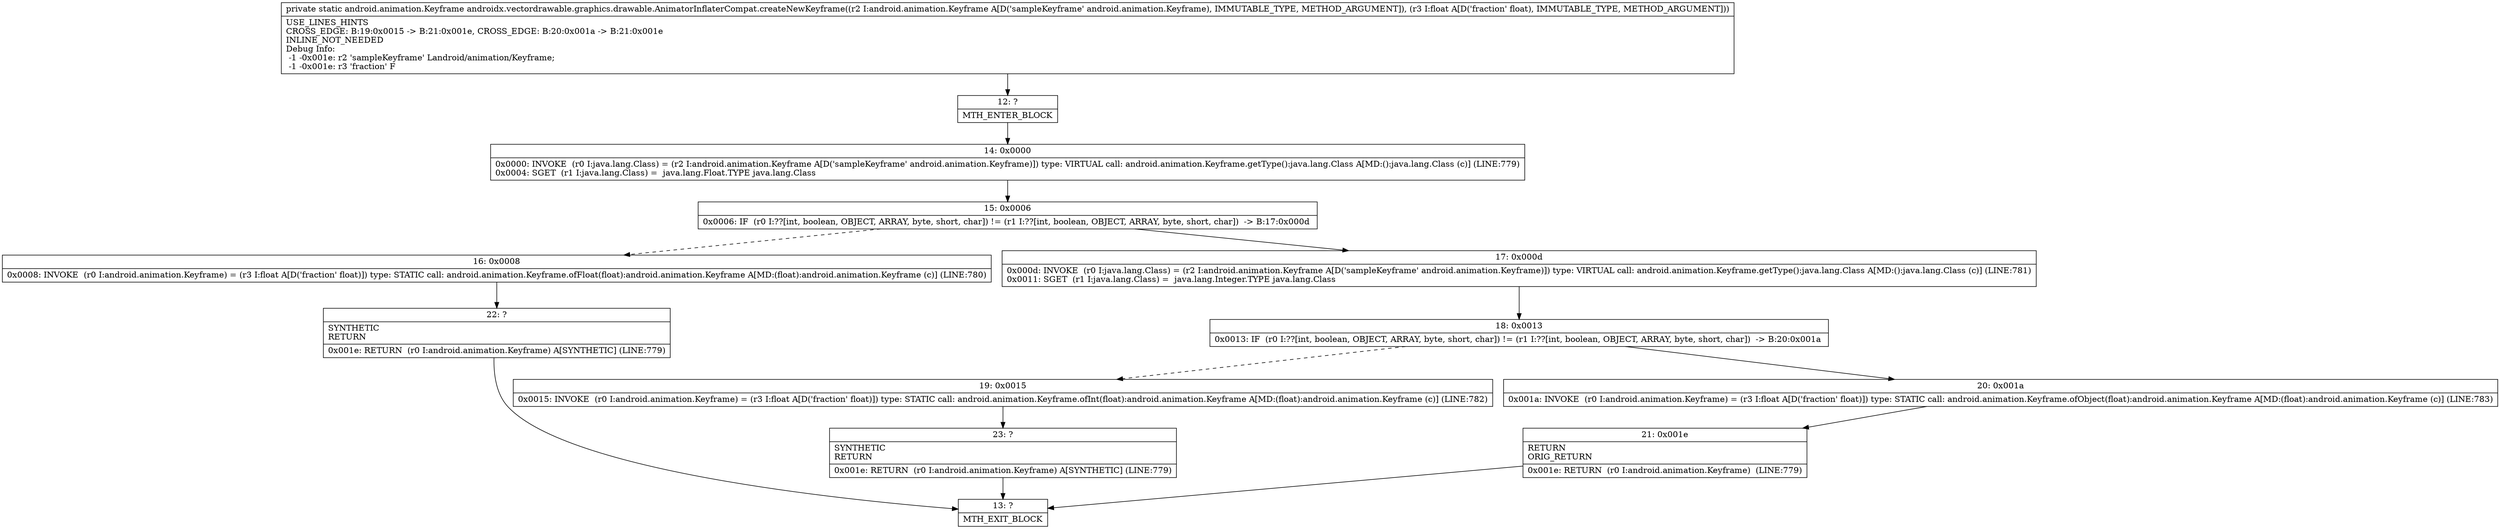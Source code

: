 digraph "CFG forandroidx.vectordrawable.graphics.drawable.AnimatorInflaterCompat.createNewKeyframe(Landroid\/animation\/Keyframe;F)Landroid\/animation\/Keyframe;" {
Node_12 [shape=record,label="{12\:\ ?|MTH_ENTER_BLOCK\l}"];
Node_14 [shape=record,label="{14\:\ 0x0000|0x0000: INVOKE  (r0 I:java.lang.Class) = (r2 I:android.animation.Keyframe A[D('sampleKeyframe' android.animation.Keyframe)]) type: VIRTUAL call: android.animation.Keyframe.getType():java.lang.Class A[MD:():java.lang.Class (c)] (LINE:779)\l0x0004: SGET  (r1 I:java.lang.Class) =  java.lang.Float.TYPE java.lang.Class \l}"];
Node_15 [shape=record,label="{15\:\ 0x0006|0x0006: IF  (r0 I:??[int, boolean, OBJECT, ARRAY, byte, short, char]) != (r1 I:??[int, boolean, OBJECT, ARRAY, byte, short, char])  \-\> B:17:0x000d \l}"];
Node_16 [shape=record,label="{16\:\ 0x0008|0x0008: INVOKE  (r0 I:android.animation.Keyframe) = (r3 I:float A[D('fraction' float)]) type: STATIC call: android.animation.Keyframe.ofFloat(float):android.animation.Keyframe A[MD:(float):android.animation.Keyframe (c)] (LINE:780)\l}"];
Node_22 [shape=record,label="{22\:\ ?|SYNTHETIC\lRETURN\l|0x001e: RETURN  (r0 I:android.animation.Keyframe) A[SYNTHETIC] (LINE:779)\l}"];
Node_13 [shape=record,label="{13\:\ ?|MTH_EXIT_BLOCK\l}"];
Node_17 [shape=record,label="{17\:\ 0x000d|0x000d: INVOKE  (r0 I:java.lang.Class) = (r2 I:android.animation.Keyframe A[D('sampleKeyframe' android.animation.Keyframe)]) type: VIRTUAL call: android.animation.Keyframe.getType():java.lang.Class A[MD:():java.lang.Class (c)] (LINE:781)\l0x0011: SGET  (r1 I:java.lang.Class) =  java.lang.Integer.TYPE java.lang.Class \l}"];
Node_18 [shape=record,label="{18\:\ 0x0013|0x0013: IF  (r0 I:??[int, boolean, OBJECT, ARRAY, byte, short, char]) != (r1 I:??[int, boolean, OBJECT, ARRAY, byte, short, char])  \-\> B:20:0x001a \l}"];
Node_19 [shape=record,label="{19\:\ 0x0015|0x0015: INVOKE  (r0 I:android.animation.Keyframe) = (r3 I:float A[D('fraction' float)]) type: STATIC call: android.animation.Keyframe.ofInt(float):android.animation.Keyframe A[MD:(float):android.animation.Keyframe (c)] (LINE:782)\l}"];
Node_23 [shape=record,label="{23\:\ ?|SYNTHETIC\lRETURN\l|0x001e: RETURN  (r0 I:android.animation.Keyframe) A[SYNTHETIC] (LINE:779)\l}"];
Node_20 [shape=record,label="{20\:\ 0x001a|0x001a: INVOKE  (r0 I:android.animation.Keyframe) = (r3 I:float A[D('fraction' float)]) type: STATIC call: android.animation.Keyframe.ofObject(float):android.animation.Keyframe A[MD:(float):android.animation.Keyframe (c)] (LINE:783)\l}"];
Node_21 [shape=record,label="{21\:\ 0x001e|RETURN\lORIG_RETURN\l|0x001e: RETURN  (r0 I:android.animation.Keyframe)  (LINE:779)\l}"];
MethodNode[shape=record,label="{private static android.animation.Keyframe androidx.vectordrawable.graphics.drawable.AnimatorInflaterCompat.createNewKeyframe((r2 I:android.animation.Keyframe A[D('sampleKeyframe' android.animation.Keyframe), IMMUTABLE_TYPE, METHOD_ARGUMENT]), (r3 I:float A[D('fraction' float), IMMUTABLE_TYPE, METHOD_ARGUMENT]))  | USE_LINES_HINTS\lCROSS_EDGE: B:19:0x0015 \-\> B:21:0x001e, CROSS_EDGE: B:20:0x001a \-\> B:21:0x001e\lINLINE_NOT_NEEDED\lDebug Info:\l  \-1 \-0x001e: r2 'sampleKeyframe' Landroid\/animation\/Keyframe;\l  \-1 \-0x001e: r3 'fraction' F\l}"];
MethodNode -> Node_12;Node_12 -> Node_14;
Node_14 -> Node_15;
Node_15 -> Node_16[style=dashed];
Node_15 -> Node_17;
Node_16 -> Node_22;
Node_22 -> Node_13;
Node_17 -> Node_18;
Node_18 -> Node_19[style=dashed];
Node_18 -> Node_20;
Node_19 -> Node_23;
Node_23 -> Node_13;
Node_20 -> Node_21;
Node_21 -> Node_13;
}

